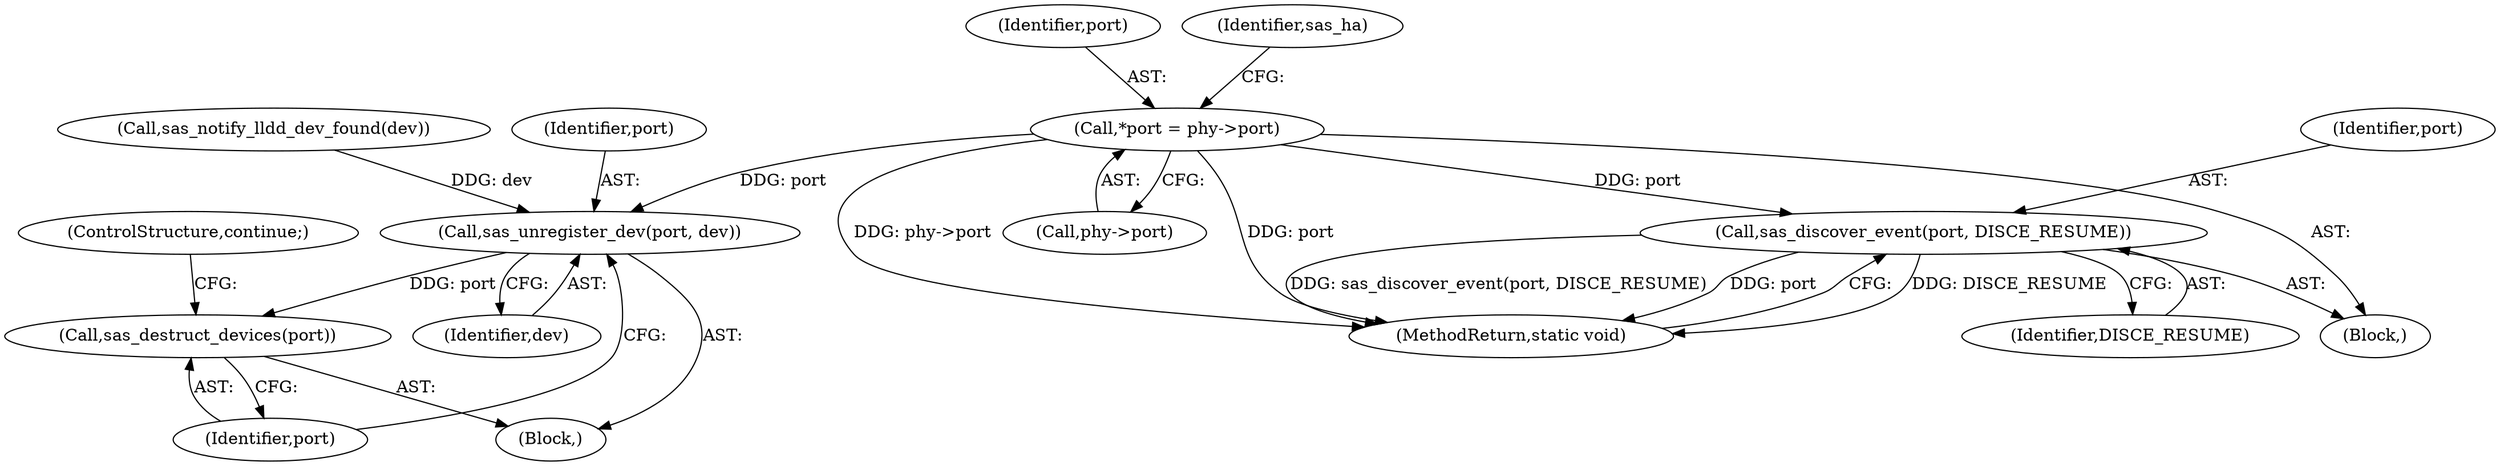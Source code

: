 digraph "0_linux_0558f33c06bb910e2879e355192227a8e8f0219d_11@pointer" {
"1000107" [label="(Call,*port = phy->port)"];
"1000159" [label="(Call,sas_unregister_dev(port, dev))"];
"1000162" [label="(Call,sas_destruct_devices(port))"];
"1000217" [label="(Call,sas_discover_event(port, DISCE_RESUME))"];
"1000104" [label="(Block,)"];
"1000109" [label="(Call,phy->port)"];
"1000219" [label="(Identifier,DISCE_RESUME)"];
"1000218" [label="(Identifier,port)"];
"1000220" [label="(MethodReturn,static void)"];
"1000217" [label="(Call,sas_discover_event(port, DISCE_RESUME))"];
"1000159" [label="(Call,sas_unregister_dev(port, dev))"];
"1000162" [label="(Call,sas_destruct_devices(port))"];
"1000164" [label="(ControlStructure,continue;)"];
"1000154" [label="(Call,sas_notify_lldd_dev_found(dev))"];
"1000158" [label="(Block,)"];
"1000161" [label="(Identifier,dev)"];
"1000108" [label="(Identifier,port)"];
"1000163" [label="(Identifier,port)"];
"1000114" [label="(Identifier,sas_ha)"];
"1000107" [label="(Call,*port = phy->port)"];
"1000160" [label="(Identifier,port)"];
"1000107" -> "1000104"  [label="AST: "];
"1000107" -> "1000109"  [label="CFG: "];
"1000108" -> "1000107"  [label="AST: "];
"1000109" -> "1000107"  [label="AST: "];
"1000114" -> "1000107"  [label="CFG: "];
"1000107" -> "1000220"  [label="DDG: port"];
"1000107" -> "1000220"  [label="DDG: phy->port"];
"1000107" -> "1000159"  [label="DDG: port"];
"1000107" -> "1000217"  [label="DDG: port"];
"1000159" -> "1000158"  [label="AST: "];
"1000159" -> "1000161"  [label="CFG: "];
"1000160" -> "1000159"  [label="AST: "];
"1000161" -> "1000159"  [label="AST: "];
"1000163" -> "1000159"  [label="CFG: "];
"1000154" -> "1000159"  [label="DDG: dev"];
"1000159" -> "1000162"  [label="DDG: port"];
"1000162" -> "1000158"  [label="AST: "];
"1000162" -> "1000163"  [label="CFG: "];
"1000163" -> "1000162"  [label="AST: "];
"1000164" -> "1000162"  [label="CFG: "];
"1000217" -> "1000104"  [label="AST: "];
"1000217" -> "1000219"  [label="CFG: "];
"1000218" -> "1000217"  [label="AST: "];
"1000219" -> "1000217"  [label="AST: "];
"1000220" -> "1000217"  [label="CFG: "];
"1000217" -> "1000220"  [label="DDG: DISCE_RESUME"];
"1000217" -> "1000220"  [label="DDG: sas_discover_event(port, DISCE_RESUME)"];
"1000217" -> "1000220"  [label="DDG: port"];
}
